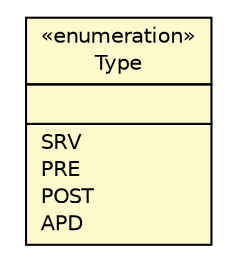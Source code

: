 #!/usr/local/bin/dot
#
# Class diagram 
# Generated by UMLGraph version R5_6 (http://www.umlgraph.org/)
#

digraph G {
	edge [fontname="Helvetica",fontsize=10,labelfontname="Helvetica",labelfontsize=10];
	node [fontname="Helvetica",fontsize=10,shape=plaintext];
	nodesep=0.25;
	ranksep=0.5;
	// sorcer.service.Signature.Type
	c314363 [label=<<table title="sorcer.service.Signature.Type" border="0" cellborder="1" cellspacing="0" cellpadding="2" port="p" bgcolor="lemonChiffon" href="./Signature.Type.html">
		<tr><td><table border="0" cellspacing="0" cellpadding="1">
<tr><td align="center" balign="center"> &#171;enumeration&#187; </td></tr>
<tr><td align="center" balign="center"> Type </td></tr>
		</table></td></tr>
		<tr><td><table border="0" cellspacing="0" cellpadding="1">
<tr><td align="left" balign="left">  </td></tr>
		</table></td></tr>
		<tr><td><table border="0" cellspacing="0" cellpadding="1">
<tr><td align="left" balign="left"> SRV </td></tr>
<tr><td align="left" balign="left"> PRE </td></tr>
<tr><td align="left" balign="left"> POST </td></tr>
<tr><td align="left" balign="left"> APD </td></tr>
		</table></td></tr>
		</table>>, URL="./Signature.Type.html", fontname="Helvetica", fontcolor="black", fontsize=10.0];
}

